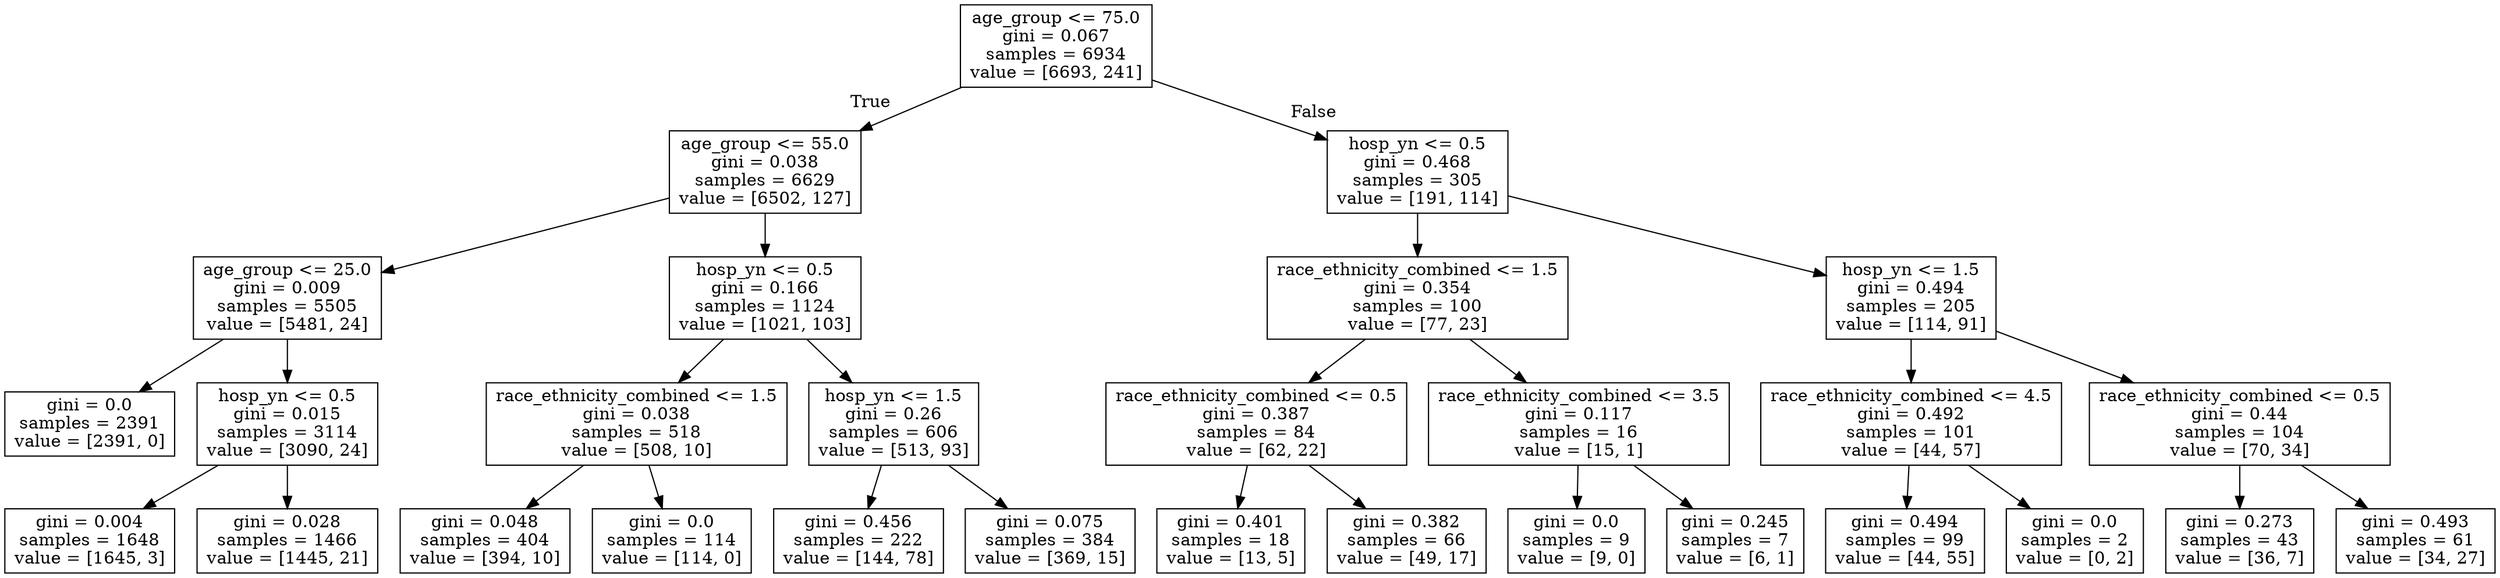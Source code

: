 digraph Tree {
node [shape=box] ;
0 [label="age_group <= 75.0\ngini = 0.067\nsamples = 6934\nvalue = [6693, 241]"] ;
1 [label="age_group <= 55.0\ngini = 0.038\nsamples = 6629\nvalue = [6502, 127]"] ;
0 -> 1 [labeldistance=2.5, labelangle=45, headlabel="True"] ;
2 [label="age_group <= 25.0\ngini = 0.009\nsamples = 5505\nvalue = [5481, 24]"] ;
1 -> 2 ;
3 [label="gini = 0.0\nsamples = 2391\nvalue = [2391, 0]"] ;
2 -> 3 ;
4 [label="hosp_yn <= 0.5\ngini = 0.015\nsamples = 3114\nvalue = [3090, 24]"] ;
2 -> 4 ;
5 [label="gini = 0.004\nsamples = 1648\nvalue = [1645, 3]"] ;
4 -> 5 ;
6 [label="gini = 0.028\nsamples = 1466\nvalue = [1445, 21]"] ;
4 -> 6 ;
7 [label="hosp_yn <= 0.5\ngini = 0.166\nsamples = 1124\nvalue = [1021, 103]"] ;
1 -> 7 ;
8 [label="race_ethnicity_combined <= 1.5\ngini = 0.038\nsamples = 518\nvalue = [508, 10]"] ;
7 -> 8 ;
9 [label="gini = 0.048\nsamples = 404\nvalue = [394, 10]"] ;
8 -> 9 ;
10 [label="gini = 0.0\nsamples = 114\nvalue = [114, 0]"] ;
8 -> 10 ;
11 [label="hosp_yn <= 1.5\ngini = 0.26\nsamples = 606\nvalue = [513, 93]"] ;
7 -> 11 ;
12 [label="gini = 0.456\nsamples = 222\nvalue = [144, 78]"] ;
11 -> 12 ;
13 [label="gini = 0.075\nsamples = 384\nvalue = [369, 15]"] ;
11 -> 13 ;
14 [label="hosp_yn <= 0.5\ngini = 0.468\nsamples = 305\nvalue = [191, 114]"] ;
0 -> 14 [labeldistance=2.5, labelangle=-45, headlabel="False"] ;
15 [label="race_ethnicity_combined <= 1.5\ngini = 0.354\nsamples = 100\nvalue = [77, 23]"] ;
14 -> 15 ;
16 [label="race_ethnicity_combined <= 0.5\ngini = 0.387\nsamples = 84\nvalue = [62, 22]"] ;
15 -> 16 ;
17 [label="gini = 0.401\nsamples = 18\nvalue = [13, 5]"] ;
16 -> 17 ;
18 [label="gini = 0.382\nsamples = 66\nvalue = [49, 17]"] ;
16 -> 18 ;
19 [label="race_ethnicity_combined <= 3.5\ngini = 0.117\nsamples = 16\nvalue = [15, 1]"] ;
15 -> 19 ;
20 [label="gini = 0.0\nsamples = 9\nvalue = [9, 0]"] ;
19 -> 20 ;
21 [label="gini = 0.245\nsamples = 7\nvalue = [6, 1]"] ;
19 -> 21 ;
22 [label="hosp_yn <= 1.5\ngini = 0.494\nsamples = 205\nvalue = [114, 91]"] ;
14 -> 22 ;
23 [label="race_ethnicity_combined <= 4.5\ngini = 0.492\nsamples = 101\nvalue = [44, 57]"] ;
22 -> 23 ;
24 [label="gini = 0.494\nsamples = 99\nvalue = [44, 55]"] ;
23 -> 24 ;
25 [label="gini = 0.0\nsamples = 2\nvalue = [0, 2]"] ;
23 -> 25 ;
26 [label="race_ethnicity_combined <= 0.5\ngini = 0.44\nsamples = 104\nvalue = [70, 34]"] ;
22 -> 26 ;
27 [label="gini = 0.273\nsamples = 43\nvalue = [36, 7]"] ;
26 -> 27 ;
28 [label="gini = 0.493\nsamples = 61\nvalue = [34, 27]"] ;
26 -> 28 ;
}